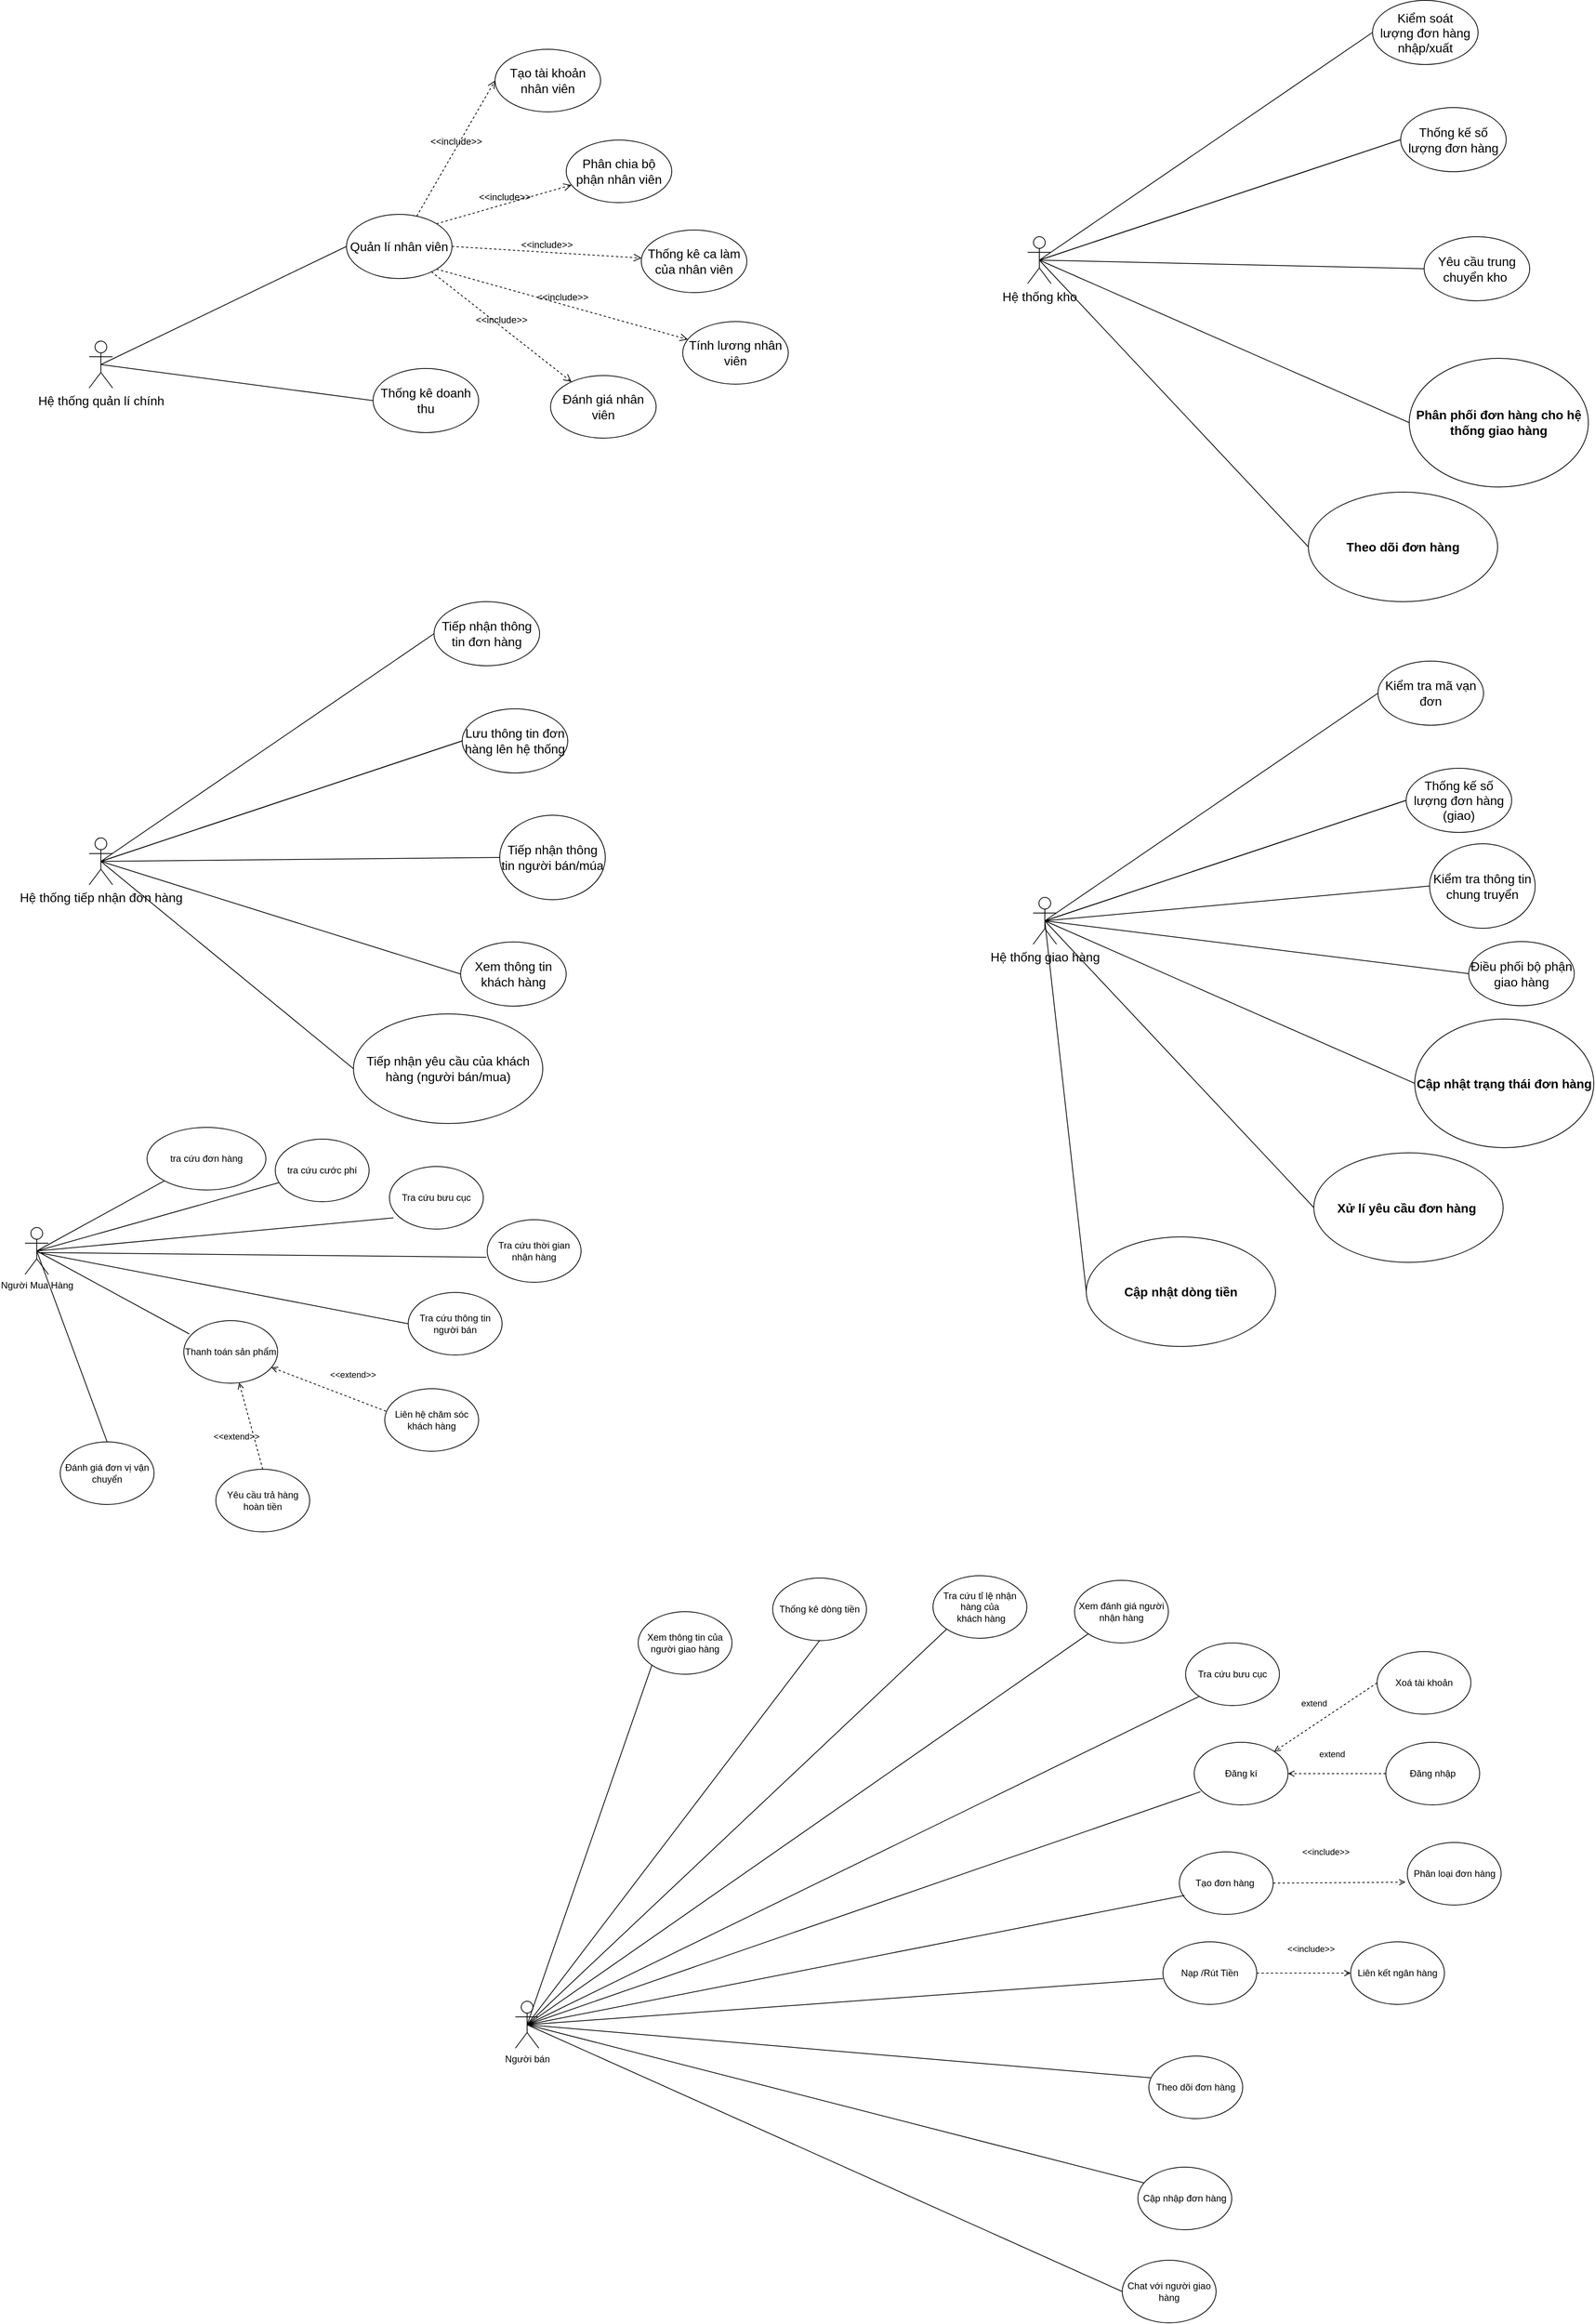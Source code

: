 <mxfile version="22.1.17" type="github">
  <diagram name="Trang-1" id="czBNifSg_UL3HufGJo0e">
    <mxGraphModel dx="2237" dy="1732" grid="0" gridSize="10" guides="1" tooltips="1" connect="1" arrows="1" fold="1" page="0" pageScale="1" pageWidth="827" pageHeight="1169" math="0" shadow="0">
      <root>
        <mxCell id="0" />
        <mxCell id="1" parent="0" />
        <mxCell id="DTF_9ifbtraHFkMwsBc1-5" value="Hệ thống quản lí chính&lt;br&gt;" style="shape=umlActor;verticalLabelPosition=bottom;verticalAlign=top;html=1;outlineConnect=0;fontSize=16;" parent="1" vertex="1">
          <mxGeometry x="-56" y="-177" width="30" height="60" as="geometry" />
        </mxCell>
        <mxCell id="DTF_9ifbtraHFkMwsBc1-8" value="Quản lí nhân viên&lt;br&gt;" style="ellipse;whiteSpace=wrap;html=1;fontSize=16;" parent="1" vertex="1">
          <mxGeometry x="273" y="-339" width="135" height="82" as="geometry" />
        </mxCell>
        <mxCell id="DTF_9ifbtraHFkMwsBc1-13" value="" style="endArrow=none;html=1;rounded=0;fontSize=12;startSize=8;endSize=8;curved=1;entryX=0;entryY=0.5;entryDx=0;entryDy=0;" parent="1" target="DTF_9ifbtraHFkMwsBc1-8" edge="1">
          <mxGeometry width="50" height="50" relative="1" as="geometry">
            <mxPoint x="-41" y="-147" as="sourcePoint" />
            <mxPoint x="121" y="-215" as="targetPoint" />
          </mxGeometry>
        </mxCell>
        <mxCell id="DTF_9ifbtraHFkMwsBc1-19" value="&amp;lt;&amp;lt;include&amp;gt;&amp;gt;" style="html=1;verticalAlign=bottom;labelBackgroundColor=none;endArrow=open;endFill=0;dashed=1;rounded=0;fontSize=12;startSize=8;endSize=8;curved=1;entryX=0;entryY=0.5;entryDx=0;entryDy=0;" parent="1" source="DTF_9ifbtraHFkMwsBc1-8" target="DTF_9ifbtraHFkMwsBc1-20" edge="1">
          <mxGeometry width="160" relative="1" as="geometry">
            <mxPoint x="403" y="-17" as="sourcePoint" />
            <mxPoint x="619" y="-266" as="targetPoint" />
          </mxGeometry>
        </mxCell>
        <mxCell id="DTF_9ifbtraHFkMwsBc1-20" value="Tạo tài khoản nhân viên&lt;br&gt;" style="ellipse;whiteSpace=wrap;html=1;fontSize=16;" parent="1" vertex="1">
          <mxGeometry x="463" y="-550" width="135" height="80" as="geometry" />
        </mxCell>
        <mxCell id="DTF_9ifbtraHFkMwsBc1-21" value="&amp;lt;&amp;lt;include&amp;gt;&amp;gt;" style="html=1;verticalAlign=bottom;labelBackgroundColor=none;endArrow=open;endFill=0;dashed=1;rounded=0;fontSize=12;startSize=8;endSize=8;curved=1;exitX=1;exitY=0;exitDx=0;exitDy=0;" parent="1" source="DTF_9ifbtraHFkMwsBc1-8" target="DTF_9ifbtraHFkMwsBc1-22" edge="1">
          <mxGeometry width="160" relative="1" as="geometry">
            <mxPoint x="464" y="-229" as="sourcePoint" />
            <mxPoint x="655" y="-180" as="targetPoint" />
          </mxGeometry>
        </mxCell>
        <mxCell id="DTF_9ifbtraHFkMwsBc1-22" value="Phân chia bộ phận nhân viên&lt;br&gt;" style="ellipse;whiteSpace=wrap;html=1;fontSize=16;" parent="1" vertex="1">
          <mxGeometry x="554" y="-434" width="135" height="80" as="geometry" />
        </mxCell>
        <mxCell id="DTF_9ifbtraHFkMwsBc1-23" value="&amp;lt;&amp;lt;include&amp;gt;&amp;gt;" style="html=1;verticalAlign=bottom;labelBackgroundColor=none;endArrow=open;endFill=0;dashed=1;rounded=0;fontSize=12;startSize=8;endSize=8;curved=1;exitX=1;exitY=0.5;exitDx=0;exitDy=0;" parent="1" source="DTF_9ifbtraHFkMwsBc1-8" target="DTF_9ifbtraHFkMwsBc1-24" edge="1">
          <mxGeometry width="160" relative="1" as="geometry">
            <mxPoint x="457" y="-151" as="sourcePoint" />
            <mxPoint x="656" y="-113" as="targetPoint" />
          </mxGeometry>
        </mxCell>
        <mxCell id="DTF_9ifbtraHFkMwsBc1-24" value="Thống kê ca làm của nhân viên&lt;br&gt;" style="ellipse;whiteSpace=wrap;html=1;fontSize=16;" parent="1" vertex="1">
          <mxGeometry x="650" y="-319" width="135" height="80" as="geometry" />
        </mxCell>
        <mxCell id="DTF_9ifbtraHFkMwsBc1-25" value="&amp;lt;&amp;lt;include&amp;gt;&amp;gt;" style="html=1;verticalAlign=bottom;labelBackgroundColor=none;endArrow=open;endFill=0;dashed=1;rounded=0;fontSize=12;startSize=8;endSize=8;curved=1;exitX=1;exitY=1;exitDx=0;exitDy=0;" parent="1" source="DTF_9ifbtraHFkMwsBc1-8" target="DTF_9ifbtraHFkMwsBc1-26" edge="1">
          <mxGeometry width="160" relative="1" as="geometry">
            <mxPoint x="449" y="-118" as="sourcePoint" />
            <mxPoint x="648" y="-80" as="targetPoint" />
          </mxGeometry>
        </mxCell>
        <mxCell id="DTF_9ifbtraHFkMwsBc1-26" value="Tính lương nhân viên&lt;br&gt;" style="ellipse;whiteSpace=wrap;html=1;fontSize=16;" parent="1" vertex="1">
          <mxGeometry x="703" y="-202" width="135" height="80" as="geometry" />
        </mxCell>
        <mxCell id="DTF_9ifbtraHFkMwsBc1-27" value="&amp;lt;&amp;lt;include&amp;gt;&amp;gt;" style="html=1;verticalAlign=bottom;labelBackgroundColor=none;endArrow=open;endFill=0;dashed=1;rounded=0;fontSize=12;startSize=8;endSize=8;curved=1;" parent="1" source="DTF_9ifbtraHFkMwsBc1-8" target="DTF_9ifbtraHFkMwsBc1-28" edge="1">
          <mxGeometry width="160" relative="1" as="geometry">
            <mxPoint x="305" y="-28" as="sourcePoint" />
            <mxPoint x="504" y="10" as="targetPoint" />
          </mxGeometry>
        </mxCell>
        <mxCell id="DTF_9ifbtraHFkMwsBc1-28" value="Đánh giá nhân viên" style="ellipse;whiteSpace=wrap;html=1;fontSize=16;" parent="1" vertex="1">
          <mxGeometry x="534" y="-133" width="135" height="80" as="geometry" />
        </mxCell>
        <mxCell id="DTF_9ifbtraHFkMwsBc1-29" value="Thống kê doanh thu&lt;br&gt;" style="ellipse;whiteSpace=wrap;html=1;fontSize=16;" parent="1" vertex="1">
          <mxGeometry x="307" y="-142" width="135" height="82" as="geometry" />
        </mxCell>
        <mxCell id="DTF_9ifbtraHFkMwsBc1-30" value="" style="endArrow=none;html=1;rounded=0;fontSize=12;startSize=8;endSize=8;curved=1;entryX=0;entryY=0.5;entryDx=0;entryDy=0;exitX=0.5;exitY=0.5;exitDx=0;exitDy=0;exitPerimeter=0;" parent="1" source="DTF_9ifbtraHFkMwsBc1-5" target="DTF_9ifbtraHFkMwsBc1-29" edge="1">
          <mxGeometry width="50" height="50" relative="1" as="geometry">
            <mxPoint x="-56" y="-21" as="sourcePoint" />
            <mxPoint x="106" y="-89" as="targetPoint" />
          </mxGeometry>
        </mxCell>
        <mxCell id="DTF_9ifbtraHFkMwsBc1-31" value="Hệ thống tiếp nhận đơn hàng&lt;br&gt;" style="shape=umlActor;verticalLabelPosition=bottom;verticalAlign=top;html=1;outlineConnect=0;fontSize=16;" parent="1" vertex="1">
          <mxGeometry x="-56" y="458" width="30" height="60" as="geometry" />
        </mxCell>
        <mxCell id="DTF_9ifbtraHFkMwsBc1-36" value="Xem thông tin khách hàng" style="ellipse;whiteSpace=wrap;html=1;fontSize=16;" parent="1" vertex="1">
          <mxGeometry x="419" y="591" width="135" height="82" as="geometry" />
        </mxCell>
        <mxCell id="DTF_9ifbtraHFkMwsBc1-37" value="" style="endArrow=none;html=1;rounded=0;fontSize=12;startSize=8;endSize=8;curved=1;entryX=0;entryY=0.5;entryDx=0;entryDy=0;exitX=0.5;exitY=0.5;exitDx=0;exitDy=0;exitPerimeter=0;" parent="1" source="DTF_9ifbtraHFkMwsBc1-31" target="DTF_9ifbtraHFkMwsBc1-36" edge="1">
          <mxGeometry width="50" height="50" relative="1" as="geometry">
            <mxPoint x="78" y="504" as="sourcePoint" />
            <mxPoint x="240" y="436" as="targetPoint" />
          </mxGeometry>
        </mxCell>
        <mxCell id="DTF_9ifbtraHFkMwsBc1-41" value="&lt;span style=&quot;font-weight: normal;&quot;&gt;Tiếp nhận yêu cầu của khách hàng (người bán/mua)&lt;/span&gt;" style="ellipse;whiteSpace=wrap;html=1;fontSize=16;fontStyle=1" parent="1" vertex="1">
          <mxGeometry x="282" y="683" width="242" height="140" as="geometry" />
        </mxCell>
        <mxCell id="DTF_9ifbtraHFkMwsBc1-42" value="" style="endArrow=none;html=1;rounded=0;fontSize=12;startSize=8;endSize=8;curved=1;entryX=0;entryY=0.5;entryDx=0;entryDy=0;fontStyle=1;exitX=0.5;exitY=0.5;exitDx=0;exitDy=0;exitPerimeter=0;" parent="1" source="DTF_9ifbtraHFkMwsBc1-31" target="DTF_9ifbtraHFkMwsBc1-41" edge="1">
          <mxGeometry width="50" height="50" relative="1" as="geometry">
            <mxPoint x="100" y="645" as="sourcePoint" />
            <mxPoint x="262" y="577" as="targetPoint" />
          </mxGeometry>
        </mxCell>
        <mxCell id="DTF_9ifbtraHFkMwsBc1-43" value="Tiếp nhận thông tin người bán/múa" style="ellipse;whiteSpace=wrap;html=1;fontSize=16;" parent="1" vertex="1">
          <mxGeometry x="469" y="429" width="135" height="108" as="geometry" />
        </mxCell>
        <mxCell id="DTF_9ifbtraHFkMwsBc1-44" value="" style="endArrow=none;html=1;rounded=0;fontSize=12;startSize=8;endSize=8;curved=1;entryX=0;entryY=0.5;entryDx=0;entryDy=0;exitX=0.5;exitY=0.5;exitDx=0;exitDy=0;exitPerimeter=0;" parent="1" source="DTF_9ifbtraHFkMwsBc1-31" target="DTF_9ifbtraHFkMwsBc1-43" edge="1">
          <mxGeometry width="50" height="50" relative="1" as="geometry">
            <mxPoint x="-41" y="495" as="sourcePoint" />
            <mxPoint x="162" y="244" as="targetPoint" />
          </mxGeometry>
        </mxCell>
        <mxCell id="DTF_9ifbtraHFkMwsBc1-45" value="Tiếp nhận thông tin đơn hàng&lt;br&gt;" style="ellipse;whiteSpace=wrap;html=1;fontSize=16;" parent="1" vertex="1">
          <mxGeometry x="385" y="156" width="135" height="82" as="geometry" />
        </mxCell>
        <mxCell id="DTF_9ifbtraHFkMwsBc1-46" value="" style="endArrow=none;html=1;rounded=0;fontSize=12;startSize=8;endSize=8;curved=1;entryX=0;entryY=0.5;entryDx=0;entryDy=0;exitX=0.5;exitY=0.5;exitDx=0;exitDy=0;exitPerimeter=0;" parent="1" source="DTF_9ifbtraHFkMwsBc1-31" target="DTF_9ifbtraHFkMwsBc1-45" edge="1">
          <mxGeometry width="50" height="50" relative="1" as="geometry">
            <mxPoint x="-12" y="177" as="sourcePoint" />
            <mxPoint x="150" y="109" as="targetPoint" />
          </mxGeometry>
        </mxCell>
        <mxCell id="DTF_9ifbtraHFkMwsBc1-47" value="Lưu thông tin đơn hàng lên hệ thống&lt;br&gt;" style="ellipse;whiteSpace=wrap;html=1;fontSize=16;" parent="1" vertex="1">
          <mxGeometry x="421" y="293" width="135" height="82" as="geometry" />
        </mxCell>
        <mxCell id="DTF_9ifbtraHFkMwsBc1-48" value="" style="endArrow=none;html=1;rounded=0;fontSize=12;startSize=8;endSize=8;curved=1;entryX=0;entryY=0.5;entryDx=0;entryDy=0;exitX=0.5;exitY=0.5;exitDx=0;exitDy=0;exitPerimeter=0;" parent="1" source="DTF_9ifbtraHFkMwsBc1-31" target="DTF_9ifbtraHFkMwsBc1-47" edge="1">
          <mxGeometry width="50" height="50" relative="1" as="geometry">
            <mxPoint x="-2" y="187" as="sourcePoint" />
            <mxPoint x="160" y="119" as="targetPoint" />
          </mxGeometry>
        </mxCell>
        <mxCell id="DTF_9ifbtraHFkMwsBc1-50" value="" style="endArrow=none;html=1;rounded=0;fontSize=12;startSize=8;endSize=8;curved=1;entryX=0;entryY=0.5;entryDx=0;entryDy=0;exitX=0.5;exitY=0.5;exitDx=0;exitDy=0;exitPerimeter=0;" parent="1" source="DTF_9ifbtraHFkMwsBc1-31" target="DTF_9ifbtraHFkMwsBc1-47" edge="1">
          <mxGeometry width="50" height="50" relative="1" as="geometry">
            <mxPoint x="-2" y="187" as="sourcePoint" />
            <mxPoint x="160" y="119" as="targetPoint" />
          </mxGeometry>
        </mxCell>
        <mxCell id="DTF_9ifbtraHFkMwsBc1-65" value="Hệ thống kho" style="shape=umlActor;verticalLabelPosition=bottom;verticalAlign=top;html=1;outlineConnect=0;fontSize=16;" parent="1" vertex="1">
          <mxGeometry x="1144" y="-310.5" width="30" height="60" as="geometry" />
        </mxCell>
        <mxCell id="DTF_9ifbtraHFkMwsBc1-66" value="Yêu cầu trung chuyển kho&amp;nbsp;" style="ellipse;whiteSpace=wrap;html=1;fontSize=16;" parent="1" vertex="1">
          <mxGeometry x="1651" y="-310.5" width="135" height="82" as="geometry" />
        </mxCell>
        <mxCell id="DTF_9ifbtraHFkMwsBc1-67" value="" style="endArrow=none;html=1;rounded=0;fontSize=12;startSize=8;endSize=8;curved=1;entryX=0;entryY=0.5;entryDx=0;entryDy=0;exitX=0.5;exitY=0.5;exitDx=0;exitDy=0;exitPerimeter=0;" parent="1" source="DTF_9ifbtraHFkMwsBc1-65" target="DTF_9ifbtraHFkMwsBc1-66" edge="1">
          <mxGeometry width="50" height="50" relative="1" as="geometry">
            <mxPoint x="1278" y="-264.5" as="sourcePoint" />
            <mxPoint x="1440" y="-332.5" as="targetPoint" />
          </mxGeometry>
        </mxCell>
        <mxCell id="DTF_9ifbtraHFkMwsBc1-68" value="Phân phối đơn hàng cho hệ thống giao hàng&lt;br&gt;" style="ellipse;whiteSpace=wrap;html=1;fontSize=16;fontStyle=1" parent="1" vertex="1">
          <mxGeometry x="1632" y="-155" width="229" height="164.5" as="geometry" />
        </mxCell>
        <mxCell id="DTF_9ifbtraHFkMwsBc1-69" value="" style="endArrow=none;html=1;rounded=0;fontSize=12;startSize=8;endSize=8;curved=1;entryX=0;entryY=0.5;entryDx=0;entryDy=0;fontStyle=1;exitX=0.5;exitY=0.5;exitDx=0;exitDy=0;exitPerimeter=0;" parent="1" source="DTF_9ifbtraHFkMwsBc1-65" target="DTF_9ifbtraHFkMwsBc1-68" edge="1">
          <mxGeometry width="50" height="50" relative="1" as="geometry">
            <mxPoint x="1300" y="-123.5" as="sourcePoint" />
            <mxPoint x="1462" y="-191.5" as="targetPoint" />
          </mxGeometry>
        </mxCell>
        <mxCell id="DTF_9ifbtraHFkMwsBc1-72" value="Kiểm soát &lt;br&gt;lượng đơn hàng nhập/xuất" style="ellipse;whiteSpace=wrap;html=1;fontSize=16;" parent="1" vertex="1">
          <mxGeometry x="1585" y="-612.5" width="135" height="82" as="geometry" />
        </mxCell>
        <mxCell id="DTF_9ifbtraHFkMwsBc1-73" value="" style="endArrow=none;html=1;rounded=0;fontSize=12;startSize=8;endSize=8;curved=1;entryX=0;entryY=0.5;entryDx=0;entryDy=0;exitX=0.5;exitY=0.5;exitDx=0;exitDy=0;exitPerimeter=0;" parent="1" source="DTF_9ifbtraHFkMwsBc1-65" target="DTF_9ifbtraHFkMwsBc1-72" edge="1">
          <mxGeometry width="50" height="50" relative="1" as="geometry">
            <mxPoint x="1188" y="-591.5" as="sourcePoint" />
            <mxPoint x="1350" y="-659.5" as="targetPoint" />
          </mxGeometry>
        </mxCell>
        <mxCell id="DTF_9ifbtraHFkMwsBc1-74" value="Thống kế số lượng đơn hàng&lt;br&gt;" style="ellipse;whiteSpace=wrap;html=1;fontSize=16;" parent="1" vertex="1">
          <mxGeometry x="1621" y="-475.5" width="135" height="82" as="geometry" />
        </mxCell>
        <mxCell id="DTF_9ifbtraHFkMwsBc1-75" value="" style="endArrow=none;html=1;rounded=0;fontSize=12;startSize=8;endSize=8;curved=1;entryX=0;entryY=0.5;entryDx=0;entryDy=0;exitX=0.5;exitY=0.5;exitDx=0;exitDy=0;exitPerimeter=0;" parent="1" source="DTF_9ifbtraHFkMwsBc1-65" target="DTF_9ifbtraHFkMwsBc1-74" edge="1">
          <mxGeometry width="50" height="50" relative="1" as="geometry">
            <mxPoint x="1198" y="-581.5" as="sourcePoint" />
            <mxPoint x="1360" y="-649.5" as="targetPoint" />
          </mxGeometry>
        </mxCell>
        <mxCell id="DTF_9ifbtraHFkMwsBc1-76" value="" style="endArrow=none;html=1;rounded=0;fontSize=12;startSize=8;endSize=8;curved=1;entryX=0;entryY=0.5;entryDx=0;entryDy=0;exitX=0.5;exitY=0.5;exitDx=0;exitDy=0;exitPerimeter=0;" parent="1" source="DTF_9ifbtraHFkMwsBc1-65" target="DTF_9ifbtraHFkMwsBc1-74" edge="1">
          <mxGeometry width="50" height="50" relative="1" as="geometry">
            <mxPoint x="1198" y="-581.5" as="sourcePoint" />
            <mxPoint x="1360" y="-649.5" as="targetPoint" />
          </mxGeometry>
        </mxCell>
        <mxCell id="DTF_9ifbtraHFkMwsBc1-77" value="Theo dõi đơn hàng&lt;br&gt;" style="ellipse;whiteSpace=wrap;html=1;fontSize=16;fontStyle=1" parent="1" vertex="1">
          <mxGeometry x="1503" y="16" width="242" height="140" as="geometry" />
        </mxCell>
        <mxCell id="DTF_9ifbtraHFkMwsBc1-78" value="" style="endArrow=none;html=1;rounded=0;fontSize=12;startSize=8;endSize=8;curved=1;entryX=0;entryY=0.5;entryDx=0;entryDy=0;fontStyle=1;exitX=0.5;exitY=0.5;exitDx=0;exitDy=0;exitPerimeter=0;" parent="1" source="DTF_9ifbtraHFkMwsBc1-65" target="DTF_9ifbtraHFkMwsBc1-77" edge="1">
          <mxGeometry width="50" height="50" relative="1" as="geometry">
            <mxPoint x="1127" y="-125" as="sourcePoint" />
            <mxPoint x="1430" y="-36.5" as="targetPoint" />
          </mxGeometry>
        </mxCell>
        <mxCell id="DTF_9ifbtraHFkMwsBc1-79" value="Hệ thống giao hàng&lt;br&gt;" style="shape=umlActor;verticalLabelPosition=bottom;verticalAlign=top;html=1;outlineConnect=0;fontSize=16;" parent="1" vertex="1">
          <mxGeometry x="1151" y="534" width="30" height="60" as="geometry" />
        </mxCell>
        <mxCell id="DTF_9ifbtraHFkMwsBc1-80" value="Điều phối bộ phận giao hàng&lt;br&gt;" style="ellipse;whiteSpace=wrap;html=1;fontSize=16;" parent="1" vertex="1">
          <mxGeometry x="1708" y="590.5" width="135" height="82" as="geometry" />
        </mxCell>
        <mxCell id="DTF_9ifbtraHFkMwsBc1-81" value="" style="endArrow=none;html=1;rounded=0;fontSize=12;startSize=8;endSize=8;curved=1;entryX=0;entryY=0.5;entryDx=0;entryDy=0;exitX=0.5;exitY=0.5;exitDx=0;exitDy=0;exitPerimeter=0;" parent="1" source="DTF_9ifbtraHFkMwsBc1-79" target="DTF_9ifbtraHFkMwsBc1-80" edge="1">
          <mxGeometry width="50" height="50" relative="1" as="geometry">
            <mxPoint x="1285" y="580" as="sourcePoint" />
            <mxPoint x="1447" y="512" as="targetPoint" />
          </mxGeometry>
        </mxCell>
        <mxCell id="DTF_9ifbtraHFkMwsBc1-82" value="Cập nhật trạng thái đơn hàng&lt;br&gt;" style="ellipse;whiteSpace=wrap;html=1;fontSize=16;fontStyle=1" parent="1" vertex="1">
          <mxGeometry x="1639" y="689.5" width="229" height="164.5" as="geometry" />
        </mxCell>
        <mxCell id="DTF_9ifbtraHFkMwsBc1-83" value="" style="endArrow=none;html=1;rounded=0;fontSize=12;startSize=8;endSize=8;curved=1;entryX=0;entryY=0.5;entryDx=0;entryDy=0;fontStyle=1;exitX=0.5;exitY=0.5;exitDx=0;exitDy=0;exitPerimeter=0;" parent="1" source="DTF_9ifbtraHFkMwsBc1-79" target="DTF_9ifbtraHFkMwsBc1-82" edge="1">
          <mxGeometry width="50" height="50" relative="1" as="geometry">
            <mxPoint x="1307" y="721" as="sourcePoint" />
            <mxPoint x="1469" y="653" as="targetPoint" />
          </mxGeometry>
        </mxCell>
        <mxCell id="DTF_9ifbtraHFkMwsBc1-84" value="Kiểm tra thông tin chung truyển" style="ellipse;whiteSpace=wrap;html=1;fontSize=16;" parent="1" vertex="1">
          <mxGeometry x="1658" y="465.5" width="135" height="108" as="geometry" />
        </mxCell>
        <mxCell id="DTF_9ifbtraHFkMwsBc1-85" value="" style="endArrow=none;html=1;rounded=0;fontSize=12;startSize=8;endSize=8;curved=1;entryX=0;entryY=0.5;entryDx=0;entryDy=0;exitX=0.5;exitY=0.5;exitDx=0;exitDy=0;exitPerimeter=0;" parent="1" source="DTF_9ifbtraHFkMwsBc1-79" target="DTF_9ifbtraHFkMwsBc1-84" edge="1">
          <mxGeometry width="50" height="50" relative="1" as="geometry">
            <mxPoint x="1166" y="571" as="sourcePoint" />
            <mxPoint x="1369" y="320" as="targetPoint" />
          </mxGeometry>
        </mxCell>
        <mxCell id="DTF_9ifbtraHFkMwsBc1-86" value="Kiểm tra mã vạn đơn&lt;br&gt;" style="ellipse;whiteSpace=wrap;html=1;fontSize=16;" parent="1" vertex="1">
          <mxGeometry x="1592" y="232" width="135" height="82" as="geometry" />
        </mxCell>
        <mxCell id="DTF_9ifbtraHFkMwsBc1-87" value="" style="endArrow=none;html=1;rounded=0;fontSize=12;startSize=8;endSize=8;curved=1;entryX=0;entryY=0.5;entryDx=0;entryDy=0;exitX=0.5;exitY=0.5;exitDx=0;exitDy=0;exitPerimeter=0;" parent="1" source="DTF_9ifbtraHFkMwsBc1-79" target="DTF_9ifbtraHFkMwsBc1-86" edge="1">
          <mxGeometry width="50" height="50" relative="1" as="geometry">
            <mxPoint x="1195" y="253" as="sourcePoint" />
            <mxPoint x="1357" y="185" as="targetPoint" />
          </mxGeometry>
        </mxCell>
        <mxCell id="DTF_9ifbtraHFkMwsBc1-88" value="Thống kế số lượng đơn hàng (giao)" style="ellipse;whiteSpace=wrap;html=1;fontSize=16;" parent="1" vertex="1">
          <mxGeometry x="1628" y="369" width="135" height="82" as="geometry" />
        </mxCell>
        <mxCell id="DTF_9ifbtraHFkMwsBc1-89" value="" style="endArrow=none;html=1;rounded=0;fontSize=12;startSize=8;endSize=8;curved=1;entryX=0;entryY=0.5;entryDx=0;entryDy=0;exitX=0.5;exitY=0.5;exitDx=0;exitDy=0;exitPerimeter=0;" parent="1" source="DTF_9ifbtraHFkMwsBc1-79" target="DTF_9ifbtraHFkMwsBc1-88" edge="1">
          <mxGeometry width="50" height="50" relative="1" as="geometry">
            <mxPoint x="1205" y="263" as="sourcePoint" />
            <mxPoint x="1367" y="195" as="targetPoint" />
          </mxGeometry>
        </mxCell>
        <mxCell id="DTF_9ifbtraHFkMwsBc1-90" value="" style="endArrow=none;html=1;rounded=0;fontSize=12;startSize=8;endSize=8;curved=1;entryX=0;entryY=0.5;entryDx=0;entryDy=0;exitX=0.5;exitY=0.5;exitDx=0;exitDy=0;exitPerimeter=0;" parent="1" source="DTF_9ifbtraHFkMwsBc1-79" target="DTF_9ifbtraHFkMwsBc1-88" edge="1">
          <mxGeometry width="50" height="50" relative="1" as="geometry">
            <mxPoint x="1205" y="263" as="sourcePoint" />
            <mxPoint x="1367" y="195" as="targetPoint" />
          </mxGeometry>
        </mxCell>
        <mxCell id="DTF_9ifbtraHFkMwsBc1-91" value="Xử lí yêu cầu đơn hàng&amp;nbsp;&lt;br&gt;" style="ellipse;whiteSpace=wrap;html=1;fontSize=16;fontStyle=1" parent="1" vertex="1">
          <mxGeometry x="1510" y="860.5" width="242" height="140" as="geometry" />
        </mxCell>
        <mxCell id="DTF_9ifbtraHFkMwsBc1-92" value="" style="endArrow=none;html=1;rounded=0;fontSize=12;startSize=8;endSize=8;curved=1;entryX=0;entryY=0.5;entryDx=0;entryDy=0;fontStyle=1;exitX=0.5;exitY=0.5;exitDx=0;exitDy=0;exitPerimeter=0;" parent="1" source="DTF_9ifbtraHFkMwsBc1-79" target="DTF_9ifbtraHFkMwsBc1-91" edge="1">
          <mxGeometry width="50" height="50" relative="1" as="geometry">
            <mxPoint x="1134" y="719.5" as="sourcePoint" />
            <mxPoint x="1437" y="808" as="targetPoint" />
          </mxGeometry>
        </mxCell>
        <mxCell id="DTF_9ifbtraHFkMwsBc1-93" value="Cập nhật dòng tiền" style="ellipse;whiteSpace=wrap;html=1;fontSize=16;fontStyle=1" parent="1" vertex="1">
          <mxGeometry x="1219" y="968" width="242" height="140" as="geometry" />
        </mxCell>
        <mxCell id="DTF_9ifbtraHFkMwsBc1-94" value="" style="endArrow=none;html=1;rounded=0;fontSize=12;startSize=8;endSize=8;curved=1;entryX=0;entryY=0.5;entryDx=0;entryDy=0;fontStyle=1;exitX=0.5;exitY=0.5;exitDx=0;exitDy=0;exitPerimeter=0;" parent="1" source="DTF_9ifbtraHFkMwsBc1-79" target="DTF_9ifbtraHFkMwsBc1-93" edge="1">
          <mxGeometry width="50" height="50" relative="1" as="geometry">
            <mxPoint x="1200" y="731" as="sourcePoint" />
            <mxPoint x="1471" y="975" as="targetPoint" />
          </mxGeometry>
        </mxCell>
        <mxCell id="oecEDqUWywBffjMpPp2e-4" value="tra cứu đơn hàng" style="ellipse;whiteSpace=wrap;html=1;" parent="1" vertex="1">
          <mxGeometry x="18" y="828" width="152" height="80" as="geometry" />
        </mxCell>
        <mxCell id="oecEDqUWywBffjMpPp2e-5" value="tra cứu cước phí" style="ellipse;whiteSpace=wrap;html=1;" parent="1" vertex="1">
          <mxGeometry x="182" y="843" width="120" height="80" as="geometry" />
        </mxCell>
        <mxCell id="oecEDqUWywBffjMpPp2e-6" value="Tra cứu bưu cục&lt;br&gt;" style="ellipse;whiteSpace=wrap;html=1;" parent="1" vertex="1">
          <mxGeometry x="328" y="878" width="120" height="80" as="geometry" />
        </mxCell>
        <mxCell id="PxrPdNPvLXpWMJt-VQhZ-1" value="Người Mua Hàng&lt;br&gt;" style="shape=umlActor;verticalLabelPosition=bottom;verticalAlign=top;html=1;outlineConnect=0;" parent="1" vertex="1">
          <mxGeometry x="-138" y="956" width="30" height="60" as="geometry" />
        </mxCell>
        <mxCell id="PxrPdNPvLXpWMJt-VQhZ-6" value="" style="endArrow=none;html=1;rounded=0;entryX=0;entryY=1;entryDx=0;entryDy=0;exitX=0.5;exitY=0.5;exitDx=0;exitDy=0;exitPerimeter=0;" parent="1" source="PxrPdNPvLXpWMJt-VQhZ-1" target="oecEDqUWywBffjMpPp2e-4" edge="1">
          <mxGeometry width="50" height="50" relative="1" as="geometry">
            <mxPoint x="-108" y="978" as="sourcePoint" />
            <mxPoint x="-18" y="936" as="targetPoint" />
          </mxGeometry>
        </mxCell>
        <mxCell id="PxrPdNPvLXpWMJt-VQhZ-7" value="Tra cứu thời gian nhận hàng" style="ellipse;whiteSpace=wrap;html=1;" parent="1" vertex="1">
          <mxGeometry x="453" y="946" width="120" height="80" as="geometry" />
        </mxCell>
        <mxCell id="PxrPdNPvLXpWMJt-VQhZ-8" value="Tra cứu thông tin người bán" style="ellipse;whiteSpace=wrap;html=1;" parent="1" vertex="1">
          <mxGeometry x="352" y="1039" width="120" height="80" as="geometry" />
        </mxCell>
        <mxCell id="PxrPdNPvLXpWMJt-VQhZ-10" value="Thanh toán sản phẩm" style="ellipse;whiteSpace=wrap;html=1;" parent="1" vertex="1">
          <mxGeometry x="65" y="1075" width="120" height="80" as="geometry" />
        </mxCell>
        <mxCell id="PxrPdNPvLXpWMJt-VQhZ-14" value="" style="endArrow=none;html=1;rounded=0;exitX=0.5;exitY=0.5;exitDx=0;exitDy=0;exitPerimeter=0;" parent="1" source="PxrPdNPvLXpWMJt-VQhZ-1" target="oecEDqUWywBffjMpPp2e-5" edge="1">
          <mxGeometry width="50" height="50" relative="1" as="geometry">
            <mxPoint x="-117" y="1014" as="sourcePoint" />
            <mxPoint x="-67" y="964" as="targetPoint" />
          </mxGeometry>
        </mxCell>
        <mxCell id="PxrPdNPvLXpWMJt-VQhZ-15" value="" style="endArrow=none;html=1;rounded=0;entryX=0.043;entryY=0.82;entryDx=0;entryDy=0;entryPerimeter=0;exitX=0.5;exitY=0.5;exitDx=0;exitDy=0;exitPerimeter=0;" parent="1" source="PxrPdNPvLXpWMJt-VQhZ-1" target="oecEDqUWywBffjMpPp2e-6" edge="1">
          <mxGeometry width="50" height="50" relative="1" as="geometry">
            <mxPoint x="78" y="1009" as="sourcePoint" />
            <mxPoint x="128" y="959" as="targetPoint" />
          </mxGeometry>
        </mxCell>
        <mxCell id="PxrPdNPvLXpWMJt-VQhZ-16" value="" style="endArrow=none;html=1;rounded=0;" parent="1" edge="1">
          <mxGeometry width="50" height="50" relative="1" as="geometry">
            <mxPoint x="-118" y="988" as="sourcePoint" />
            <mxPoint x="452" y="994" as="targetPoint" />
          </mxGeometry>
        </mxCell>
        <mxCell id="PxrPdNPvLXpWMJt-VQhZ-17" value="" style="endArrow=none;html=1;rounded=0;entryX=0;entryY=0.5;entryDx=0;entryDy=0;" parent="1" edge="1" target="PxrPdNPvLXpWMJt-VQhZ-8">
          <mxGeometry width="50" height="50" relative="1" as="geometry">
            <mxPoint x="-121" y="988" as="sourcePoint" />
            <mxPoint x="328" y="1088" as="targetPoint" />
          </mxGeometry>
        </mxCell>
        <mxCell id="PxrPdNPvLXpWMJt-VQhZ-19" value="" style="endArrow=none;html=1;rounded=0;entryX=0.5;entryY=0.5;entryDx=0;entryDy=0;entryPerimeter=0;" parent="1" target="PxrPdNPvLXpWMJt-VQhZ-1" edge="1">
          <mxGeometry width="50" height="50" relative="1" as="geometry">
            <mxPoint x="72" y="1092" as="sourcePoint" />
            <mxPoint x="322" y="1019" as="targetPoint" />
          </mxGeometry>
        </mxCell>
        <mxCell id="PxrPdNPvLXpWMJt-VQhZ-21" value="Yêu cầu trả hàng hoàn tiền" style="ellipse;whiteSpace=wrap;html=1;" parent="1" vertex="1">
          <mxGeometry x="106" y="1265" width="120" height="80" as="geometry" />
        </mxCell>
        <mxCell id="PxrPdNPvLXpWMJt-VQhZ-28" value="Người bán&lt;br&gt;" style="shape=umlActor;verticalLabelPosition=bottom;verticalAlign=top;html=1;outlineConnect=0;" parent="1" vertex="1">
          <mxGeometry x="489" y="1945" width="30" height="60" as="geometry" />
        </mxCell>
        <mxCell id="PxrPdNPvLXpWMJt-VQhZ-29" value="Đăng kí" style="ellipse;whiteSpace=wrap;html=1;" parent="1" vertex="1">
          <mxGeometry x="1357" y="1614" width="120" height="80" as="geometry" />
        </mxCell>
        <mxCell id="PxrPdNPvLXpWMJt-VQhZ-30" value="Phân loại đơn hàng" style="ellipse;whiteSpace=wrap;html=1;" parent="1" vertex="1">
          <mxGeometry x="1629.5" y="1742" width="120" height="80" as="geometry" />
        </mxCell>
        <mxCell id="PxrPdNPvLXpWMJt-VQhZ-31" value="Tạo đơn hàng&amp;nbsp;" style="ellipse;whiteSpace=wrap;html=1;" parent="1" vertex="1">
          <mxGeometry x="1338" y="1754" width="120" height="80" as="geometry" />
        </mxCell>
        <mxCell id="PxrPdNPvLXpWMJt-VQhZ-32" value="Liên hệ chăm sóc khách hàng" style="ellipse;whiteSpace=wrap;html=1;" parent="1" vertex="1">
          <mxGeometry x="322" y="1162" width="120" height="80" as="geometry" />
        </mxCell>
        <mxCell id="PxrPdNPvLXpWMJt-VQhZ-34" value="&amp;lt;&amp;lt;extend&amp;gt;&amp;gt;" style="html=1;verticalAlign=bottom;labelBackgroundColor=none;endArrow=open;endFill=0;dashed=1;rounded=0;exitX=0.013;exitY=0.36;exitDx=0;exitDy=0;exitPerimeter=0;" parent="1" source="PxrPdNPvLXpWMJt-VQhZ-32" target="PxrPdNPvLXpWMJt-VQhZ-10" edge="1">
          <mxGeometry x="-0.318" y="-20" width="160" relative="1" as="geometry">
            <mxPoint x="217" y="1211" as="sourcePoint" />
            <mxPoint x="377" y="1211" as="targetPoint" />
            <mxPoint as="offset" />
          </mxGeometry>
        </mxCell>
        <mxCell id="PxrPdNPvLXpWMJt-VQhZ-37" value="&amp;lt;&amp;lt;extend&amp;gt;&amp;gt;" style="html=1;verticalAlign=bottom;labelBackgroundColor=none;endArrow=open;endFill=0;dashed=1;rounded=0;exitX=0.5;exitY=0;exitDx=0;exitDy=0;" parent="1" target="PxrPdNPvLXpWMJt-VQhZ-10" edge="1" source="PxrPdNPvLXpWMJt-VQhZ-21">
          <mxGeometry x="-0.284" y="24" width="160" relative="1" as="geometry">
            <mxPoint x="20" y="1232" as="sourcePoint" />
            <mxPoint x="91" y="1173" as="targetPoint" />
            <mxPoint as="offset" />
          </mxGeometry>
        </mxCell>
        <mxCell id="PxrPdNPvLXpWMJt-VQhZ-40" value="extend&lt;br&gt;" style="html=1;verticalAlign=bottom;labelBackgroundColor=none;endArrow=open;endFill=0;dashed=1;rounded=0;exitX=0;exitY=0.5;exitDx=0;exitDy=0;entryX=1;entryY=0.5;entryDx=0;entryDy=0;" parent="1" source="PxrPdNPvLXpWMJt-VQhZ-41" target="PxrPdNPvLXpWMJt-VQhZ-29" edge="1">
          <mxGeometry x="0.104" y="-16" width="160" relative="1" as="geometry">
            <mxPoint x="1507" y="1652" as="sourcePoint" />
            <mxPoint x="1577" y="1691" as="targetPoint" />
            <mxPoint as="offset" />
          </mxGeometry>
        </mxCell>
        <mxCell id="PxrPdNPvLXpWMJt-VQhZ-41" value="Đăng nhập&lt;br&gt;" style="ellipse;whiteSpace=wrap;html=1;" parent="1" vertex="1">
          <mxGeometry x="1602" y="1614" width="120" height="80" as="geometry" />
        </mxCell>
        <mxCell id="PxrPdNPvLXpWMJt-VQhZ-42" value="Tra cứu bưu cục&lt;br&gt;" style="ellipse;whiteSpace=wrap;html=1;" parent="1" vertex="1">
          <mxGeometry x="1346" y="1487" width="120" height="80" as="geometry" />
        </mxCell>
        <mxCell id="PxrPdNPvLXpWMJt-VQhZ-43" value="Cập nhập đơn hàng" style="ellipse;whiteSpace=wrap;html=1;" parent="1" vertex="1">
          <mxGeometry x="1285" y="2157" width="120" height="80" as="geometry" />
        </mxCell>
        <mxCell id="PxrPdNPvLXpWMJt-VQhZ-44" value="Theo dõi đơn hàng" style="ellipse;whiteSpace=wrap;html=1;" parent="1" vertex="1">
          <mxGeometry x="1299" y="2015" width="120" height="80" as="geometry" />
        </mxCell>
        <mxCell id="PxrPdNPvLXpWMJt-VQhZ-45" value="Thống kê dòng tiền" style="ellipse;whiteSpace=wrap;html=1;" parent="1" vertex="1">
          <mxGeometry x="818" y="1404" width="120" height="80" as="geometry" />
        </mxCell>
        <mxCell id="PxrPdNPvLXpWMJt-VQhZ-46" value="Xem đánh giá người nhận hàng&lt;br&gt;" style="ellipse;whiteSpace=wrap;html=1;" parent="1" vertex="1">
          <mxGeometry x="1204" y="1407" width="120" height="80" as="geometry" />
        </mxCell>
        <mxCell id="PxrPdNPvLXpWMJt-VQhZ-47" value="Nạp /Rút Tiền&lt;br&gt;" style="ellipse;whiteSpace=wrap;html=1;" parent="1" vertex="1">
          <mxGeometry x="1317" y="1869" width="120" height="80" as="geometry" />
        </mxCell>
        <mxCell id="PxrPdNPvLXpWMJt-VQhZ-48" value="Liên kết ngân hàng&lt;br&gt;" style="ellipse;whiteSpace=wrap;html=1;" parent="1" vertex="1">
          <mxGeometry x="1557" y="1869" width="120" height="80" as="geometry" />
        </mxCell>
        <mxCell id="PxrPdNPvLXpWMJt-VQhZ-50" value="Tra cứu tỉ lệ nhận hàng của&lt;br&gt;&amp;nbsp;khách hàng" style="ellipse;whiteSpace=wrap;html=1;" parent="1" vertex="1">
          <mxGeometry x="1023" y="1401" width="120" height="80" as="geometry" />
        </mxCell>
        <mxCell id="PxrPdNPvLXpWMJt-VQhZ-52" value="Xem thông tin của người giao hàng&lt;br&gt;" style="ellipse;whiteSpace=wrap;html=1;" parent="1" vertex="1">
          <mxGeometry x="646" y="1447" width="120" height="80" as="geometry" />
        </mxCell>
        <mxCell id="PxrPdNPvLXpWMJt-VQhZ-53" value="Chat với người giao hàng&lt;br&gt;" style="ellipse;whiteSpace=wrap;html=1;" parent="1" vertex="1">
          <mxGeometry x="1265" y="2276" width="120" height="80" as="geometry" />
        </mxCell>
        <mxCell id="PxrPdNPvLXpWMJt-VQhZ-55" value="" style="endArrow=none;html=1;rounded=0;entryX=0.067;entryY=0.79;entryDx=0;entryDy=0;entryPerimeter=0;exitX=0.5;exitY=0.5;exitDx=0;exitDy=0;exitPerimeter=0;" parent="1" source="PxrPdNPvLXpWMJt-VQhZ-28" target="PxrPdNPvLXpWMJt-VQhZ-29" edge="1">
          <mxGeometry width="50" height="50" relative="1" as="geometry">
            <mxPoint x="1019" y="1682" as="sourcePoint" />
            <mxPoint x="1069" y="1632" as="targetPoint" />
          </mxGeometry>
        </mxCell>
        <mxCell id="PxrPdNPvLXpWMJt-VQhZ-58" value="&amp;lt;&amp;lt;include&amp;gt;&amp;gt;" style="html=1;verticalAlign=bottom;labelBackgroundColor=none;endArrow=open;endFill=0;dashed=1;rounded=0;entryX=-0.02;entryY=0.635;entryDx=0;entryDy=0;entryPerimeter=0;exitX=1;exitY=0.5;exitDx=0;exitDy=0;" parent="1" source="PxrPdNPvLXpWMJt-VQhZ-31" target="PxrPdNPvLXpWMJt-VQhZ-30" edge="1">
          <mxGeometry x="-0.199" y="31" width="160" relative="1" as="geometry">
            <mxPoint x="1402" y="1627" as="sourcePoint" />
            <mxPoint x="1562" y="1627" as="targetPoint" />
            <Array as="points" />
            <mxPoint as="offset" />
          </mxGeometry>
        </mxCell>
        <mxCell id="PxrPdNPvLXpWMJt-VQhZ-59" value="" style="endArrow=none;html=1;rounded=0;entryX=0.055;entryY=0.697;entryDx=0;entryDy=0;entryPerimeter=0;exitX=0.5;exitY=0.5;exitDx=0;exitDy=0;exitPerimeter=0;" parent="1" source="PxrPdNPvLXpWMJt-VQhZ-28" target="PxrPdNPvLXpWMJt-VQhZ-31" edge="1">
          <mxGeometry width="50" height="50" relative="1" as="geometry">
            <mxPoint x="991" y="1687" as="sourcePoint" />
            <mxPoint x="1037" y="1643" as="targetPoint" />
          </mxGeometry>
        </mxCell>
        <mxCell id="PxrPdNPvLXpWMJt-VQhZ-61" value="" style="endArrow=none;html=1;rounded=0;entryX=0;entryY=0.588;entryDx=0;entryDy=0;entryPerimeter=0;exitX=0.5;exitY=0.5;exitDx=0;exitDy=0;exitPerimeter=0;" parent="1" source="PxrPdNPvLXpWMJt-VQhZ-28" target="PxrPdNPvLXpWMJt-VQhZ-47" edge="1">
          <mxGeometry width="50" height="50" relative="1" as="geometry">
            <mxPoint x="1099" y="1751" as="sourcePoint" />
            <mxPoint x="1149" y="1701" as="targetPoint" />
          </mxGeometry>
        </mxCell>
        <mxCell id="PxrPdNPvLXpWMJt-VQhZ-62" value="" style="endArrow=none;html=1;rounded=0;entryX=0.018;entryY=0.347;entryDx=0;entryDy=0;entryPerimeter=0;exitX=0.5;exitY=0.5;exitDx=0;exitDy=0;exitPerimeter=0;" parent="1" source="PxrPdNPvLXpWMJt-VQhZ-28" target="PxrPdNPvLXpWMJt-VQhZ-44" edge="1">
          <mxGeometry width="50" height="50" relative="1" as="geometry">
            <mxPoint x="1083" y="1773" as="sourcePoint" />
            <mxPoint x="1133" y="1723" as="targetPoint" />
          </mxGeometry>
        </mxCell>
        <mxCell id="PxrPdNPvLXpWMJt-VQhZ-64" value="" style="endArrow=none;html=1;rounded=0;exitX=0.062;exitY=0.25;exitDx=0;exitDy=0;exitPerimeter=0;entryX=0.5;entryY=0.5;entryDx=0;entryDy=0;entryPerimeter=0;" parent="1" source="PxrPdNPvLXpWMJt-VQhZ-43" target="PxrPdNPvLXpWMJt-VQhZ-28" edge="1">
          <mxGeometry width="50" height="50" relative="1" as="geometry">
            <mxPoint x="1214" y="1912" as="sourcePoint" />
            <mxPoint x="990" y="1689" as="targetPoint" />
          </mxGeometry>
        </mxCell>
        <mxCell id="PxrPdNPvLXpWMJt-VQhZ-67" value="" style="endArrow=none;html=1;rounded=0;exitX=0;exitY=1;exitDx=0;exitDy=0;entryX=0.5;entryY=0.5;entryDx=0;entryDy=0;entryPerimeter=0;" parent="1" source="PxrPdNPvLXpWMJt-VQhZ-42" target="PxrPdNPvLXpWMJt-VQhZ-28" edge="1">
          <mxGeometry width="50" height="50" relative="1" as="geometry">
            <mxPoint x="860" y="1800" as="sourcePoint" />
            <mxPoint x="988" y="1689" as="targetPoint" />
          </mxGeometry>
        </mxCell>
        <mxCell id="PxrPdNPvLXpWMJt-VQhZ-68" value="" style="endArrow=none;html=1;rounded=0;entryX=0.5;entryY=0.5;entryDx=0;entryDy=0;entryPerimeter=0;exitX=0;exitY=1;exitDx=0;exitDy=0;" parent="1" source="PxrPdNPvLXpWMJt-VQhZ-50" target="PxrPdNPvLXpWMJt-VQhZ-28" edge="1">
          <mxGeometry width="50" height="50" relative="1" as="geometry">
            <mxPoint x="895" y="1702" as="sourcePoint" />
            <mxPoint x="945" y="1652" as="targetPoint" />
          </mxGeometry>
        </mxCell>
        <mxCell id="PxrPdNPvLXpWMJt-VQhZ-69" value="" style="endArrow=none;html=1;rounded=0;exitX=0.5;exitY=1;exitDx=0;exitDy=0;entryX=0.5;entryY=0.5;entryDx=0;entryDy=0;entryPerimeter=0;" parent="1" source="PxrPdNPvLXpWMJt-VQhZ-45" target="PxrPdNPvLXpWMJt-VQhZ-28" edge="1">
          <mxGeometry width="50" height="50" relative="1" as="geometry">
            <mxPoint x="808" y="1713" as="sourcePoint" />
            <mxPoint x="988" y="1688" as="targetPoint" />
          </mxGeometry>
        </mxCell>
        <mxCell id="PxrPdNPvLXpWMJt-VQhZ-70" value="" style="endArrow=none;html=1;rounded=0;entryX=0;entryY=1;entryDx=0;entryDy=0;exitX=0.5;exitY=0.5;exitDx=0;exitDy=0;exitPerimeter=0;" parent="1" source="PxrPdNPvLXpWMJt-VQhZ-28" target="PxrPdNPvLXpWMJt-VQhZ-46" edge="1">
          <mxGeometry width="50" height="50" relative="1" as="geometry">
            <mxPoint x="989" y="1689" as="sourcePoint" />
            <mxPoint x="929" y="1581" as="targetPoint" />
          </mxGeometry>
        </mxCell>
        <mxCell id="PxrPdNPvLXpWMJt-VQhZ-74" value="" style="endArrow=none;html=1;rounded=0;exitX=0;exitY=1;exitDx=0;exitDy=0;entryX=0.5;entryY=0.5;entryDx=0;entryDy=0;entryPerimeter=0;" parent="1" source="PxrPdNPvLXpWMJt-VQhZ-52" target="PxrPdNPvLXpWMJt-VQhZ-28" edge="1">
          <mxGeometry width="50" height="50" relative="1" as="geometry">
            <mxPoint x="846" y="1712" as="sourcePoint" />
            <mxPoint x="990" y="1688" as="targetPoint" />
          </mxGeometry>
        </mxCell>
        <mxCell id="PxrPdNPvLXpWMJt-VQhZ-76" value="&amp;lt;&amp;lt;include&amp;gt;&amp;gt;" style="html=1;verticalAlign=bottom;labelBackgroundColor=none;endArrow=open;endFill=0;dashed=1;rounded=0;entryX=0;entryY=0.5;entryDx=0;entryDy=0;exitX=1;exitY=0.5;exitDx=0;exitDy=0;" parent="1" source="PxrPdNPvLXpWMJt-VQhZ-47" target="PxrPdNPvLXpWMJt-VQhZ-48" edge="1">
          <mxGeometry x="0.138" y="21" width="160" relative="1" as="geometry">
            <mxPoint x="1425" y="1715" as="sourcePoint" />
            <mxPoint x="1585" y="1715" as="targetPoint" />
            <mxPoint y="-1" as="offset" />
          </mxGeometry>
        </mxCell>
        <mxCell id="mKQBXpI0yefWbNf3VTnP-1" value="" style="endArrow=none;html=1;rounded=0;exitX=0;exitY=0.5;exitDx=0;exitDy=0;entryX=0.5;entryY=0.5;entryDx=0;entryDy=0;entryPerimeter=0;" parent="1" source="PxrPdNPvLXpWMJt-VQhZ-53" target="PxrPdNPvLXpWMJt-VQhZ-28" edge="1">
          <mxGeometry width="50" height="50" relative="1" as="geometry">
            <mxPoint x="802" y="1792" as="sourcePoint" />
            <mxPoint x="988" y="1691" as="targetPoint" />
          </mxGeometry>
        </mxCell>
        <mxCell id="mKQBXpI0yefWbNf3VTnP-3" value="extend&lt;br&gt;" style="html=1;verticalAlign=bottom;labelBackgroundColor=none;endArrow=open;endFill=0;dashed=1;rounded=0;exitX=0;exitY=0.5;exitDx=0;exitDy=0;entryX=1;entryY=0;entryDx=0;entryDy=0;" parent="1" source="mKQBXpI0yefWbNf3VTnP-4" target="PxrPdNPvLXpWMJt-VQhZ-29" edge="1">
          <mxGeometry x="0.104" y="-16" width="160" relative="1" as="geometry">
            <mxPoint x="1495.84" y="1536" as="sourcePoint" />
            <mxPoint x="1466.0" y="1588.16" as="targetPoint" />
            <mxPoint as="offset" />
          </mxGeometry>
        </mxCell>
        <mxCell id="mKQBXpI0yefWbNf3VTnP-4" value="Xoá tài khoản&lt;br&gt;" style="ellipse;whiteSpace=wrap;html=1;" parent="1" vertex="1">
          <mxGeometry x="1590.84" y="1498" width="120" height="80" as="geometry" />
        </mxCell>
        <mxCell id="vWeW2EFMphz9cvA4iSRf-3" value="Đánh giá đơn vị vận chuyển&lt;br&gt;" style="ellipse;whiteSpace=wrap;html=1;" vertex="1" parent="1">
          <mxGeometry x="-93" y="1230" width="120" height="80" as="geometry" />
        </mxCell>
        <mxCell id="vWeW2EFMphz9cvA4iSRf-4" value="" style="endArrow=none;html=1;rounded=0;entryX=0.5;entryY=0.5;entryDx=0;entryDy=0;entryPerimeter=0;exitX=0.5;exitY=0;exitDx=0;exitDy=0;" edge="1" parent="1" source="vWeW2EFMphz9cvA4iSRf-3" target="PxrPdNPvLXpWMJt-VQhZ-1">
          <mxGeometry width="50" height="50" relative="1" as="geometry">
            <mxPoint x="-12" y="1170" as="sourcePoint" />
            <mxPoint x="-207" y="1064" as="targetPoint" />
          </mxGeometry>
        </mxCell>
      </root>
    </mxGraphModel>
  </diagram>
</mxfile>
